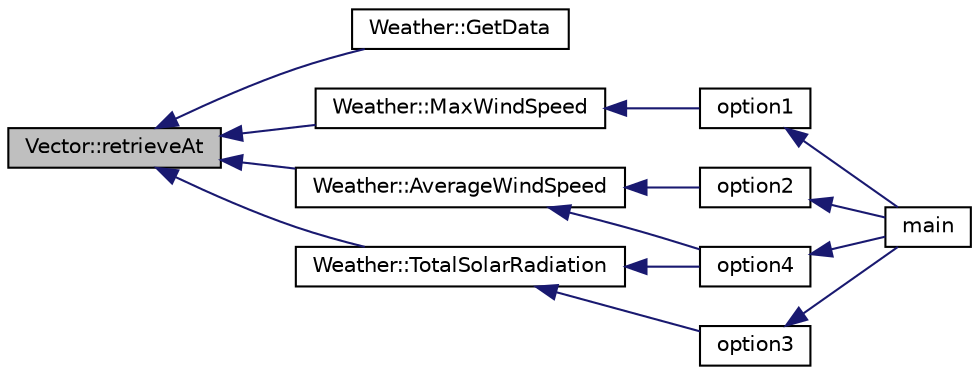 digraph "Vector::retrieveAt"
{
  edge [fontname="Helvetica",fontsize="10",labelfontname="Helvetica",labelfontsize="10"];
  node [fontname="Helvetica",fontsize="10",shape=record];
  rankdir="LR";
  Node23 [label="Vector::retrieveAt",height=0.2,width=0.4,color="black", fillcolor="grey75", style="filled", fontcolor="black"];
  Node23 -> Node24 [dir="back",color="midnightblue",fontsize="10",style="solid",fontname="Helvetica"];
  Node24 [label="Weather::GetData",height=0.2,width=0.4,color="black", fillcolor="white", style="filled",URL="$class_weather.html#a6a00364e0a365bb150b70fedeb28bb26",tooltip="Data object getter function. "];
  Node23 -> Node25 [dir="back",color="midnightblue",fontsize="10",style="solid",fontname="Helvetica"];
  Node25 [label="Weather::MaxWindSpeed",height=0.2,width=0.4,color="black", fillcolor="white", style="filled",URL="$class_weather.html#aadfdc77b49e885fedf0d48ca56fe8945",tooltip="Gets the max wind speed for a given month and year. "];
  Node25 -> Node26 [dir="back",color="midnightblue",fontsize="10",style="solid",fontname="Helvetica"];
  Node26 [label="option1",height=0.2,width=0.4,color="black", fillcolor="white", style="filled",URL="$main_8cpp.html#a5c53d3d1a752fcb789e755eab6052bc9",tooltip="max speed "];
  Node26 -> Node27 [dir="back",color="midnightblue",fontsize="10",style="solid",fontname="Helvetica"];
  Node27 [label="main",height=0.2,width=0.4,color="black", fillcolor="white", style="filled",URL="$main_8cpp.html#ae66f6b31b5ad750f1fe042a706a4e3d4"];
  Node23 -> Node28 [dir="back",color="midnightblue",fontsize="10",style="solid",fontname="Helvetica"];
  Node28 [label="Weather::AverageWindSpeed",height=0.2,width=0.4,color="black", fillcolor="white", style="filled",URL="$class_weather.html#aefb7d7d94818bb0ac9520fd83a0dbae9",tooltip="Gets the Average wind speed for a month in a year. "];
  Node28 -> Node29 [dir="back",color="midnightblue",fontsize="10",style="solid",fontname="Helvetica"];
  Node29 [label="option2",height=0.2,width=0.4,color="black", fillcolor="white", style="filled",URL="$main_8cpp.html#a6a5ab058fc51540cc022a6f267e721fd"];
  Node29 -> Node27 [dir="back",color="midnightblue",fontsize="10",style="solid",fontname="Helvetica"];
  Node28 -> Node30 [dir="back",color="midnightblue",fontsize="10",style="solid",fontname="Helvetica"];
  Node30 [label="option4",height=0.2,width=0.4,color="black", fillcolor="white", style="filled",URL="$main_8cpp.html#aa493a01c137dde9643977dcdb6d6359d"];
  Node30 -> Node27 [dir="back",color="midnightblue",fontsize="10",style="solid",fontname="Helvetica"];
  Node23 -> Node31 [dir="back",color="midnightblue",fontsize="10",style="solid",fontname="Helvetica"];
  Node31 [label="Weather::TotalSolarRadiation",height=0.2,width=0.4,color="black", fillcolor="white", style="filled",URL="$class_weather.html#a2371a6d45fe10d8cbea9887685d012ac",tooltip="Gets the Total solar radiation for a month in a year. "];
  Node31 -> Node32 [dir="back",color="midnightblue",fontsize="10",style="solid",fontname="Helvetica"];
  Node32 [label="option3",height=0.2,width=0.4,color="black", fillcolor="white", style="filled",URL="$main_8cpp.html#a3066b925bb2358186cc7514c69d4d630"];
  Node32 -> Node27 [dir="back",color="midnightblue",fontsize="10",style="solid",fontname="Helvetica"];
  Node31 -> Node30 [dir="back",color="midnightblue",fontsize="10",style="solid",fontname="Helvetica"];
}
